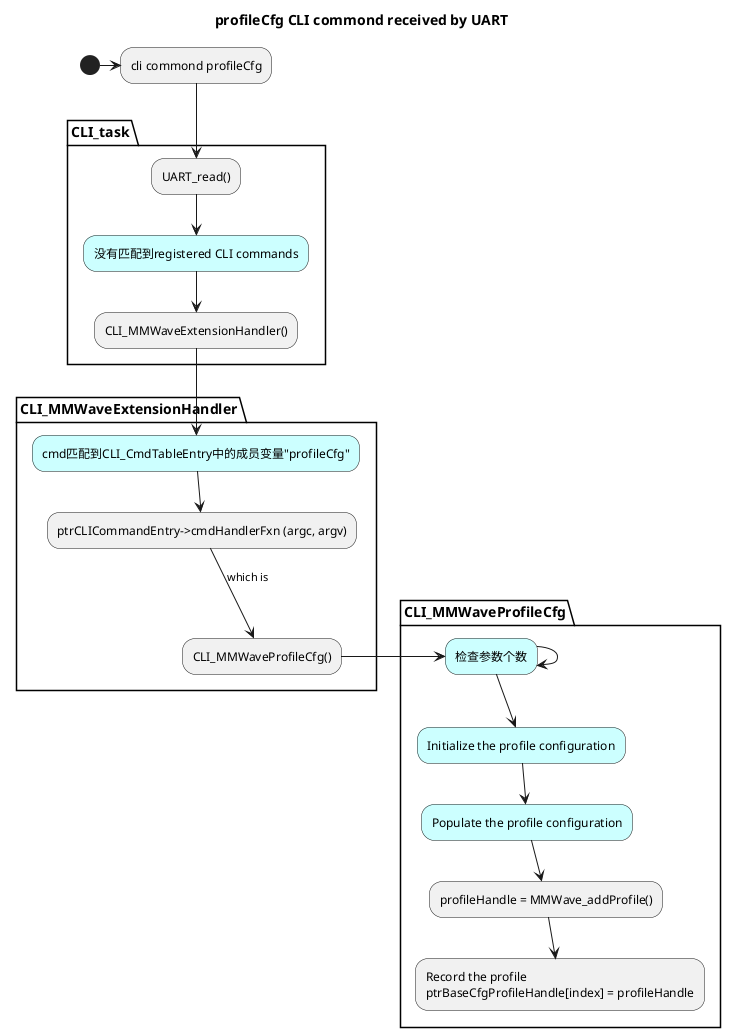 @startuml  profileCfgCLIcommond
    title profileCfg CLI commond received by UART

        (*)->"cli commond profileCfg" 

    partition "CLI_task"
        --> UART_read()
        --> "没有匹配到registered CLI commands" #CCFFFF
        --> CLI_MMWaveExtensionHandler()
    end partition

    partition CLI_MMWaveExtensionHandler
        "CLI_MMWaveExtensionHandler()"-->cmd匹配到CLI_CmdTableEntry中的成员变量"profileCfg" #CCFFFF
        -->"ptrCLICommandEntry->cmdHandlerFxn (argc, argv)"
        -->[which is]CLI_MMWaveProfileCfg()
    end partition

    partition CLI_MMWaveProfileCfg
        "CLI_MMWaveProfileCfg()"->"检查参数个数" #CCFFFF
        -->检查参数个数
        -->"Initialize the profile configuration" #CCFFFF
        -->"Populate the profile configuration" #CCFFFF
        -->"profileHandle = MMWave_addProfile()"
        -->"Record the profile
            ptrBaseCfgProfileHandle[index] = profileHandle"
    end partition

@enduml

@startuml  cfarCfgCLIcommond
    title cfarCfg CLI commond received by UART

        (*)->"cli commond cfarCfg" 

    partition "CLI_task"
        --> UART_read()
        --> "匹配到registered CLI commands" #CCFFFF
        --> ptrCLICommandEntry->cmdHandlerFxn()
        -->[which is]MmwDemo_CLICfarCfg()
    end partition

    partition MmwDemo_CLICfarCfg
        "MmwDemo_CLICfarCfg()"->MmwDemo_CLIGetSubframe()
        -->[No]MmwDemo_CfgUpdate()
        note right
            传入参数
            (void *)&cfarCfg, MMWDEMO_CFARCFGRANGE_OFFSET,sizeof(cfarCfg), subFrameNum
            其中的MMWDEMO_CFARCFGRANGE_OFFSET或MMWDEMO_CFARCFGDOPPLER_OFFSET
            由(MMWDEMO_SUBFRAME_DSPDYNCFG_OFFSET + \offsetof(DPC_ObjectDetection_DynCfg, cfarCfgRange))定义
        end note
    end partition

    partition MmwDemo_CfgUpdate
        "MmwDemo_CfgUpdate()"-->memcpy((void *)((uint32_t) &gMmwMssMCB.subFrameCfg[subFrameNum] + offset), srcPtr, size)

        note right
            "MmwDemo_MSS_MCB
            中包含成员变量MmwDemo_SubFrameCfg         subFrameCfg[RL_MAX_SUBFRAMES]
            ====
            而MmwDemo_SubFrameCfg
            中包含成员变量MmwDemo_DPC_ObjDet_DynCfg objDetDynCfg
            ====
            而MmwDemo_DPC_ObjDet_DynCfg
            中包含成员变量DPC_ObjectDetection_DynCfg      dspDynCfg
            ====
            而DPC_ObjectDetection_DynCfg
            中包含成员变量
                DPU_CFARCAProc_CfarCfg cfarCfgRange
                DPU_CFARCAProc_CfarCfg cfarCfgDoppler
                DPU_CFARCAProc_FovCfg fovRange
                DPU_CFARCAProc_FovCfg fovDoppler
                DPU_AoAProc_MultiObjBeamFormingCfg multiObjBeamFormingCfg;
                bool  prepareRangeAzimuthHeatMap;
                DPU_AoAProc_FovAoaCfg fovAoaCfg;
                DPU_AoAProc_ExtendedMaxVelocityCfg extMaxVelCfg;
                DPC_ObjectDetection_StaticClutterRemovalCfg_Base staticClutterRemovalCfg
            "
        end note

        -->MmwDemo_setSubFramePendingState()

@enduml

@startuml sensorStartCfgCLIcommond
    (*)->"cli commond sensorStart" #CCFFFF

    partition "CLI_task"
        --> UART_read()
        --> "匹配到registered CLI commands" #CCFFFF
        --> ptrCLICommandEntry->cmdHandlerFxn()
        -->[which is]MmwDemo_CLISensorStart()
    end partition

    partition "MmwDemo_CLISensorStart"
        "MmwDemo_CLISensorStart()" --> 判断是否doReconfig #CCFFFF
        "判断是否doReconfig"-->["sensorStart"] "doReconfig = true" #CCFFFF
        "判断是否doReconfig"-->["sensorStart 0"] "doReconfig = false" #CCFFFF

        "doReconfig = false"-->==S1==
        "doReconfig = true"-->==S1==

        ==S1== -->[MmwDemo_SensorState_INIT||MmwDemo_SensorState_OPENED]CLI_getMMWaveExtensionConfig()
        -->MmwDemo_RFParser_getNumSubFrames()
        -->MmwDemo_isAllCfgInPendingState()
        if "AllCfgInPendingState" then
            ->[No] Error: Full configuration must be provided before sensor can be started #CCFFFF
        else 
            -->==S2==
        endif

        if "gMmwMssMCB.sensorState ==MmwDemo_SensorState_STARTED" then
            ->[Yes] Ignored: Sensor is already started #CCFFFF
        else
            -->==S3==
        endif

        -->"检查CfgPendingState是否满足不同doReconfig下的配置要求" #CCFFFF

        --> ==S4==
        
        if "gMmwMssMCB.sensorState ==MmwDemo_SensorState_INIT" 
            ->[no]"
            通过CLI_getMMWaveExtensionOpenConfig()
            检查chCfg, 
            lowPowerMode, 
            adcCfg是否更改
            如果更改必须reboot" as A1 #CCFFFF

        else
            -->[yes]CLI_getMMWaveExtensionOpenConfig()
            -->"MmwDemo_openSensor()
                ====
                gMmwMssMCB.sensorState= 
                MmwDemo_SensorState_OPENED" as A2
        endif

        A1 -->==S5==
        A2 -->==S5==

        if "doReconfig" 
            ->[true]CLI_getMMWaveExtensionConfig*()
            -->MmwDemo_configSensor()
            -->MmwDemo_startSensor()
        else
            -->MmwDemo_startSensor()
        endif
        -->"gMmwMssMCB.sensorState = MmwDemo_SensorState_STARTED"

        ==S1== --> ==S2==
    end partition

    partition MmwDemo_openSensor
        A2 --> [isFirstTimeOpen]rlRfSetLdoBypassConfig()
        --> "赋值gMmwMssMCB.cfg.openCfg" #CCFFFF
        --> MMWave_open()
        --> MmwDemo_mssSetHsiClk()
        --> MmwDemo_dataPathOpen()
    end partition

@enduml

@startuml MmwDemo_configSensor

    partition MmwDemo_configSensor
        "MmwDemo_configSensor()"-->MmwDemo_bpmConfig()
        -->MMWave_config()
        -->[MMWave_config Success]MmwDemo_dataPathConfig()
    end partition

    partition MmwDemo_dataPathConfig
        "MmwDemo_dataPathConfig()"-->"Get data path object and control configuration" #CCFFFF
        -->SOC_getDeviceRFFreqScaleFactor()
        -->MmwDemo_RFParser_getNumSubFrames*()

        partition "DPC pre-start common config"

            -->"DPM_ioctl()
            ----
            DPC_OBJDET_IOCTL__STATIC_PRE_START_COMMON_CFG" as temp

            note right
                给DPC发送预开始常规配置 preStartCommonCfg
                ----
                这个函数用来配置IPC
                ====
                eg.uint8_t numSubFrames;
                DPC_ObjectDetection_MeasureRxChannelBiasCfg measureRxChannelBiasCfg;
                DPU_AoAProc_compRxChannelBiasCfg compRxChanCfg;
                ANTDEF_AntGeometry antDef;
            end note

            -->MmwDemo_DPM_ioctl_blocking()
            -->MmwDemo_resetDynObjDetCommonCfgPendingState()

        end partition

        partition Config
            -->[reveaser loop] ==S6==
            --> "get a subFrameCfg
            ----
            subFrameCfg  = &gMmwMssMCB.subFrameCfg[subFrameIndx]" #CCFFFF
            -->MmwDemo_RFParser_parseConfig()
            -->MmwDemo_ADCBufConfig()
            -->MmwDemo_configCQ()
            
            note right
                MmwDemo_configCQ()用于配置
                Chirp Quality监视的监视器
            end note

            partition "DPC pre-start config"
                -->配置objDetPreStartR4fCfg.staticCfg #CCFFFF
                -->"MmwDemo_DPM_ioctl_blocking
                (DPC_OBJDETRANGEHWA_IOCTL__STATIC_PRE_START_CFG)"
                -->"Reset preStart config 
                ----
                DPC configuration 
                ----
                Convert CFAR threshold value 
                ----
                memory information configuration" #CCFFFF

                -->"MmwDemo_DPM_ioctl_blocking
                (DPC_OBJDET_IOCTL__STATIC_PRE_START_CFG)"
                -->MmwDemo_resetDynObjDetCfgPendingState()

                note right
                    配置完成,清除已有的配置
                end note

                --> ==S6== 
            end partition

        end partition
        ==S6== ->[遍历所有subFrameCfg] (*)
    end partition

    partition DPM_ioctl
        temp-->DPM_msgInitHeader()

        note right
            message的头部初始化
        end note

        -->[message的成员变量初始化]DPM_pipeSend()

        note right
            将message通过IPC发送给DSS端
        end note
    end partition

@enduml

@startuml MmwDemo_startSensor

    partition "MmwDemo_startSensor"
        (*)-->MmwDemo_dataPathStart()
        "MmwDemo_dataPathStart()"-->MMWave_start()
        -->GPIO_write()

        note left
            亮灯儿
        end note
    end partition

    partition "MmwDemo_dataPathStart"
        "MmwDemo_dataPathStart()" -> MmwDemo_configLVDSHwData()
        --> DPM_start()
        --> "Semaphore_pend()
        ----
        gMmwMssMCB.DPMstartSemHandle, BIOS_WAIT_FOREVER"
    end partition

    partition "DPM_start"
        "DPM_start()" --> DPM_msgInitHeader()

        note right
            DPM cmd : 
                DPM_MessageId_START
        end note

        --> DPM_pipeSend()
    end partition

    partition "MMWave_start"
        "MMWave_start()"--> Sanity Check #CCFFFF
        --> MMWave_deviceStartFxn()
        --> MMWave_startLink()
        --> ptrMMWaveMCB->status = ptrMMWaveMCB->status | MMWAVE_STATUS_STARTED
    end partition
@enduml